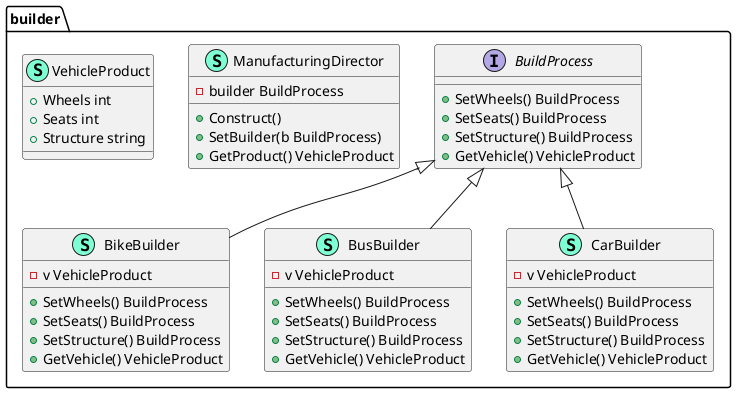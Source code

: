 @startuml
namespace builder {
    class BikeBuilder << (S,Aquamarine) >> {
        - v VehicleProduct

        + SetWheels() BuildProcess
        + SetSeats() BuildProcess
        + SetStructure() BuildProcess
        + GetVehicle() VehicleProduct

    }
    interface BuildProcess  {
        + SetWheels() BuildProcess
        + SetSeats() BuildProcess
        + SetStructure() BuildProcess
        + GetVehicle() VehicleProduct

    }
    class BusBuilder << (S,Aquamarine) >> {
        - v VehicleProduct

        + SetWheels() BuildProcess
        + SetSeats() BuildProcess
        + SetStructure() BuildProcess
        + GetVehicle() VehicleProduct

    }
    class CarBuilder << (S,Aquamarine) >> {
        - v VehicleProduct

        + SetWheels() BuildProcess
        + SetSeats() BuildProcess
        + SetStructure() BuildProcess
        + GetVehicle() VehicleProduct

    }
    class ManufacturingDirector << (S,Aquamarine) >> {
        - builder BuildProcess

        + Construct() 
        + SetBuilder(b BuildProcess) 
        + GetProduct() VehicleProduct

    }
    class VehicleProduct << (S,Aquamarine) >> {
        + Wheels int
        + Seats int
        + Structure string

    }
}

"builder.BuildProcess" <|-- "builder.BikeBuilder"
"builder.BuildProcess" <|-- "builder.BusBuilder"
"builder.BuildProcess" <|-- "builder.CarBuilder"

@enduml

